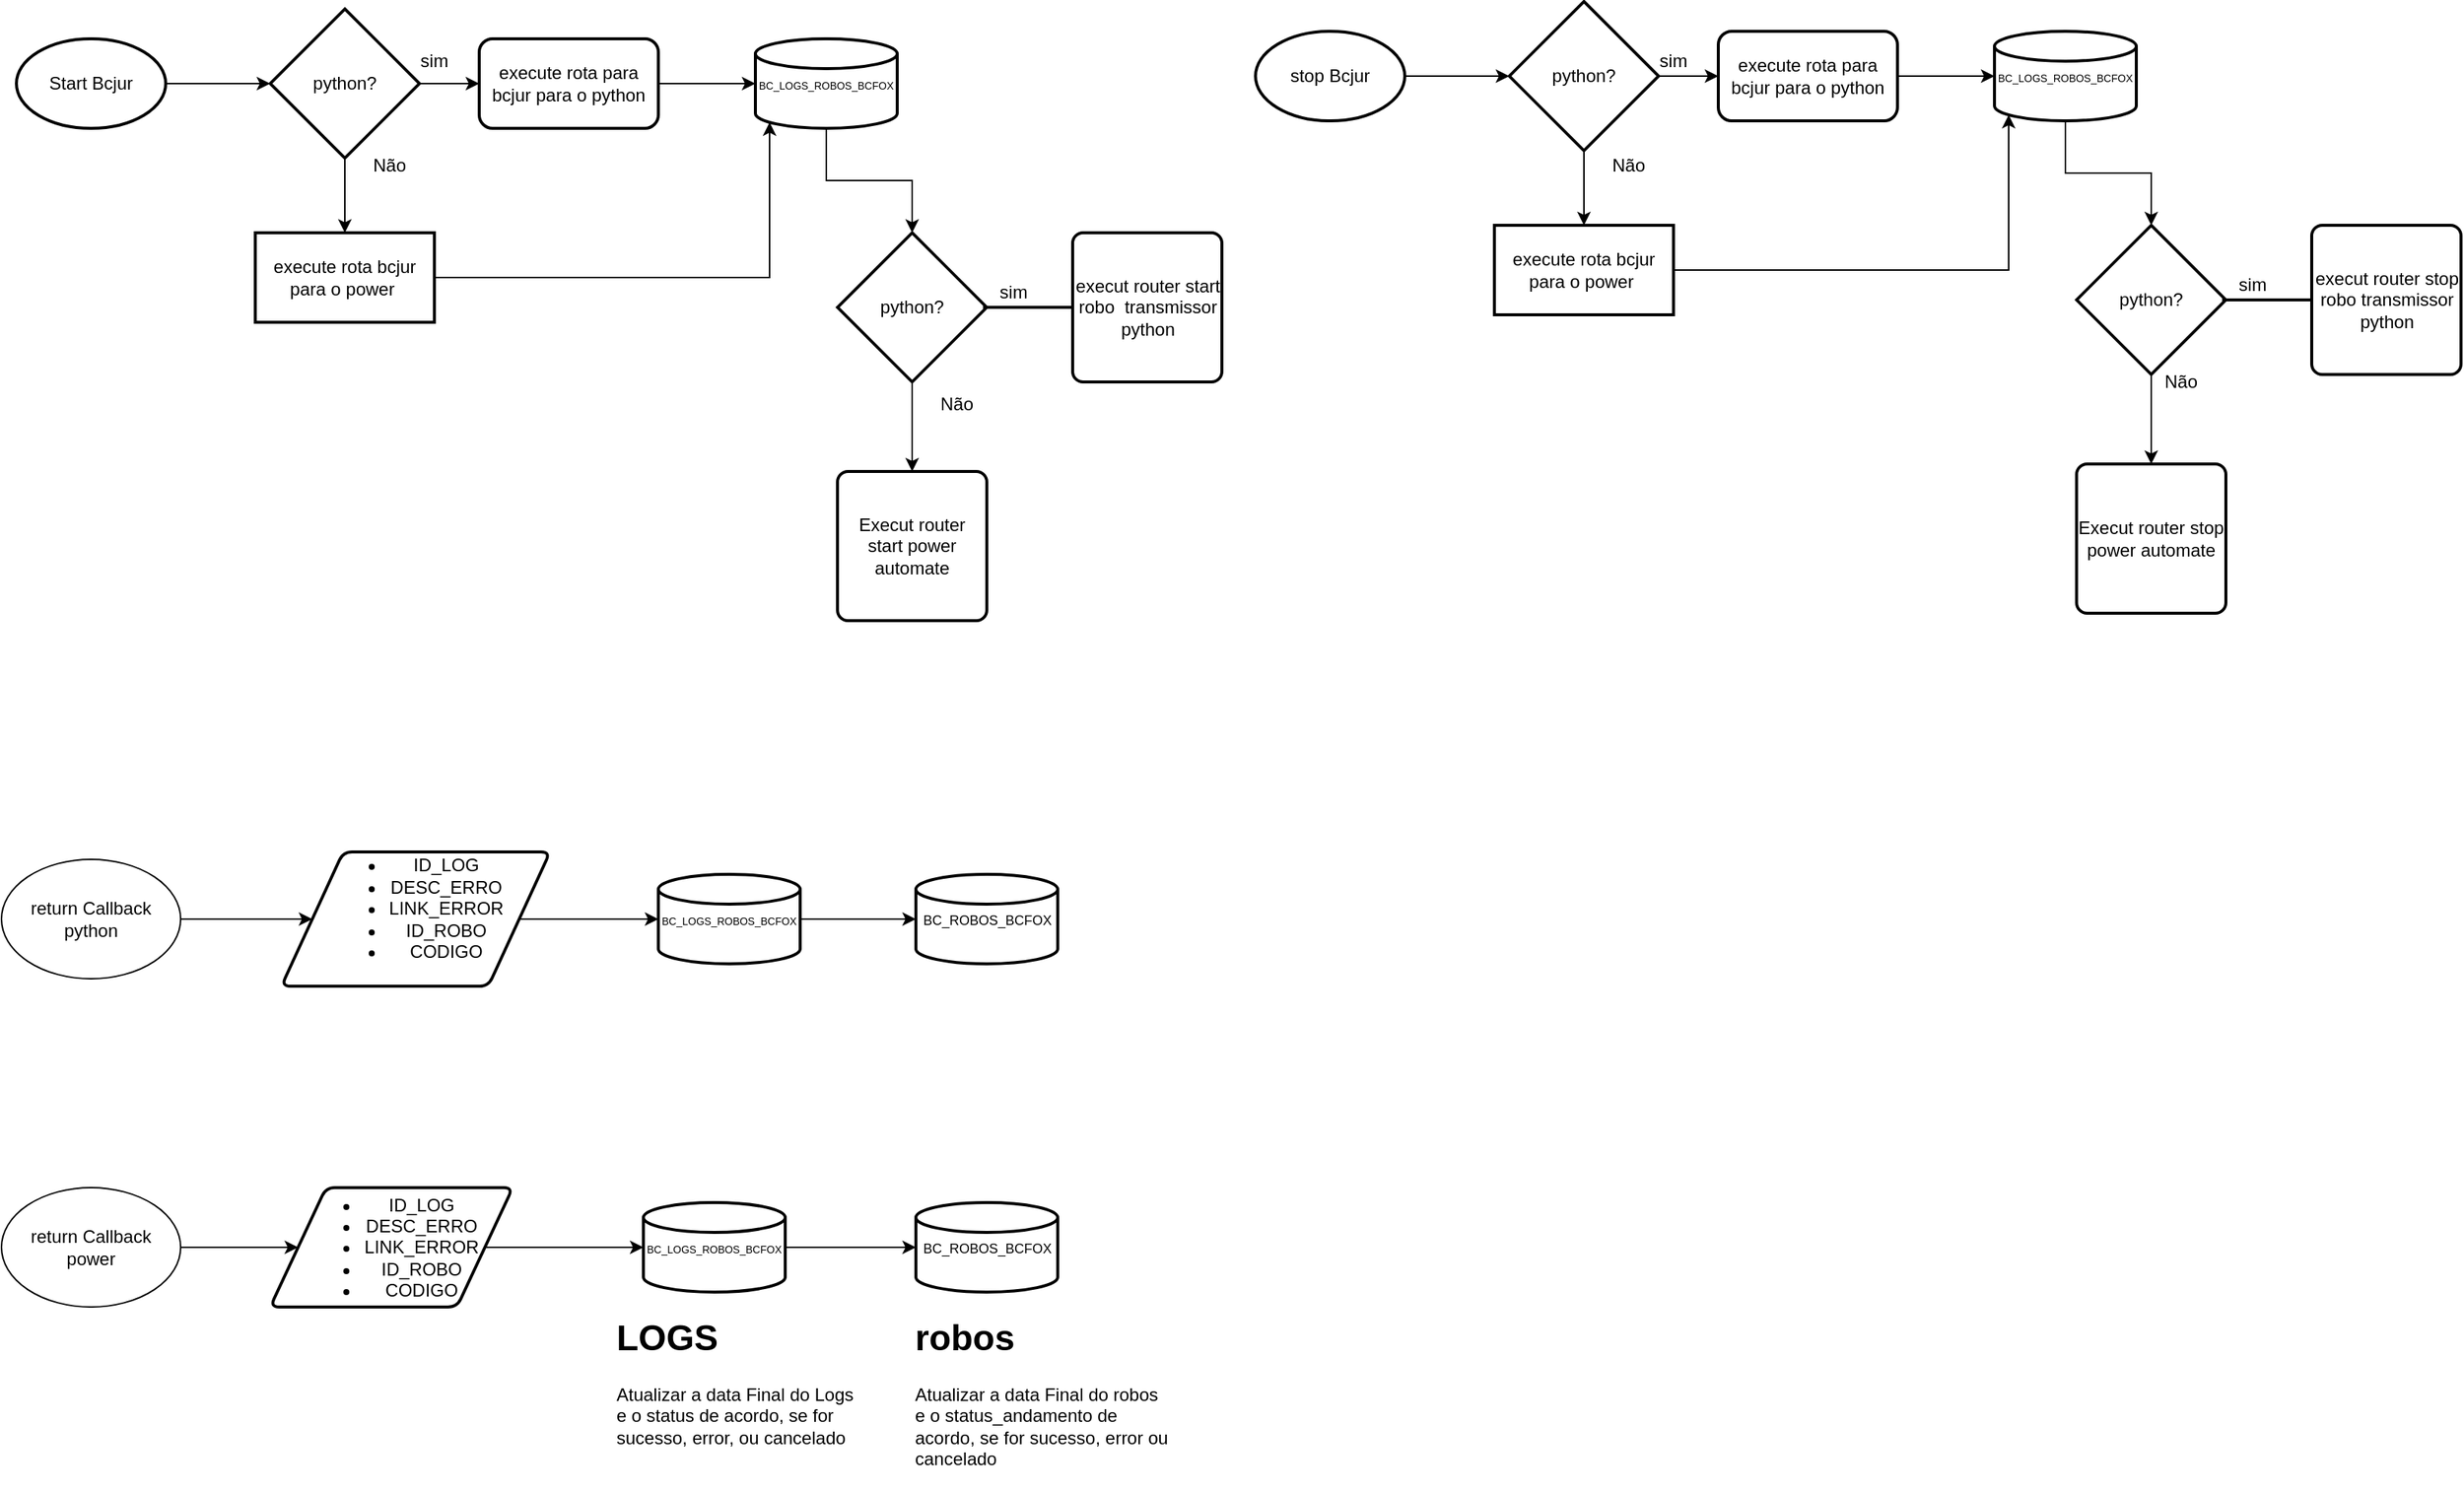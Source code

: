 <mxfile version="24.7.6">
  <diagram id="C5RBs43oDa-KdzZeNtuy" name="Page-1">
    <mxGraphModel dx="1434" dy="772" grid="1" gridSize="10" guides="1" tooltips="1" connect="1" arrows="1" fold="1" page="1" pageScale="1" pageWidth="827" pageHeight="1169" math="0" shadow="0">
      <root>
        <mxCell id="WIyWlLk6GJQsqaUBKTNV-0" />
        <mxCell id="WIyWlLk6GJQsqaUBKTNV-1" parent="WIyWlLk6GJQsqaUBKTNV-0" />
        <mxCell id="8ESFLv7Ox78BS8JMGrRh-38" value="" style="edgeStyle=orthogonalEdgeStyle;rounded=0;orthogonalLoop=1;jettySize=auto;html=1;" edge="1" parent="WIyWlLk6GJQsqaUBKTNV-1" source="8ESFLv7Ox78BS8JMGrRh-0" target="8ESFLv7Ox78BS8JMGrRh-37">
          <mxGeometry relative="1" as="geometry" />
        </mxCell>
        <mxCell id="8ESFLv7Ox78BS8JMGrRh-0" value="Start Bcjur" style="strokeWidth=2;html=1;shape=mxgraph.flowchart.start_1;whiteSpace=wrap;" vertex="1" parent="WIyWlLk6GJQsqaUBKTNV-1">
          <mxGeometry x="30" y="60" width="100" height="60" as="geometry" />
        </mxCell>
        <mxCell id="8ESFLv7Ox78BS8JMGrRh-17" value="" style="edgeStyle=orthogonalEdgeStyle;rounded=0;orthogonalLoop=1;jettySize=auto;html=1;" edge="1" parent="WIyWlLk6GJQsqaUBKTNV-1" source="8ESFLv7Ox78BS8JMGrRh-2" target="8ESFLv7Ox78BS8JMGrRh-16">
          <mxGeometry relative="1" as="geometry" />
        </mxCell>
        <mxCell id="8ESFLv7Ox78BS8JMGrRh-2" value="python?" style="strokeWidth=2;html=1;shape=mxgraph.flowchart.decision;whiteSpace=wrap;" vertex="1" parent="WIyWlLk6GJQsqaUBKTNV-1">
          <mxGeometry x="580" y="190" width="100" height="100" as="geometry" />
        </mxCell>
        <mxCell id="8ESFLv7Ox78BS8JMGrRh-10" value="" style="line;strokeWidth=2;html=1;" vertex="1" parent="WIyWlLk6GJQsqaUBKTNV-1">
          <mxGeometry x="677.5" y="235" width="60" height="10" as="geometry" />
        </mxCell>
        <mxCell id="8ESFLv7Ox78BS8JMGrRh-11" value="Não" style="text;html=1;align=center;verticalAlign=middle;whiteSpace=wrap;rounded=0;" vertex="1" parent="WIyWlLk6GJQsqaUBKTNV-1">
          <mxGeometry x="250" y="130" width="60" height="30" as="geometry" />
        </mxCell>
        <mxCell id="8ESFLv7Ox78BS8JMGrRh-12" value="sim" style="text;html=1;align=center;verticalAlign=middle;whiteSpace=wrap;rounded=0;" vertex="1" parent="WIyWlLk6GJQsqaUBKTNV-1">
          <mxGeometry x="667.5" y="215" width="60" height="30" as="geometry" />
        </mxCell>
        <mxCell id="8ESFLv7Ox78BS8JMGrRh-13" value="&lt;font style=&quot;font-size: 7px;&quot;&gt;BC_LOGS_ROBOS_BCFOX&lt;/font&gt;" style="strokeWidth=2;html=1;shape=mxgraph.flowchart.database;whiteSpace=wrap;" vertex="1" parent="WIyWlLk6GJQsqaUBKTNV-1">
          <mxGeometry x="525" y="60" width="95" height="60" as="geometry" />
        </mxCell>
        <mxCell id="8ESFLv7Ox78BS8JMGrRh-16" value="Execut router start power automate" style="rounded=1;whiteSpace=wrap;html=1;absoluteArcSize=1;arcSize=14;strokeWidth=2;" vertex="1" parent="WIyWlLk6GJQsqaUBKTNV-1">
          <mxGeometry x="580" y="350" width="100" height="100" as="geometry" />
        </mxCell>
        <mxCell id="8ESFLv7Ox78BS8JMGrRh-18" value="execut router start robo&amp;nbsp; transmissor python" style="rounded=1;whiteSpace=wrap;html=1;absoluteArcSize=1;arcSize=14;strokeWidth=2;" vertex="1" parent="WIyWlLk6GJQsqaUBKTNV-1">
          <mxGeometry x="737.5" y="190" width="100" height="100" as="geometry" />
        </mxCell>
        <mxCell id="8ESFLv7Ox78BS8JMGrRh-22" value="" style="edgeStyle=orthogonalEdgeStyle;rounded=0;orthogonalLoop=1;jettySize=auto;html=1;" edge="1" parent="WIyWlLk6GJQsqaUBKTNV-1" source="8ESFLv7Ox78BS8JMGrRh-19" target="8ESFLv7Ox78BS8JMGrRh-21">
          <mxGeometry relative="1" as="geometry" />
        </mxCell>
        <mxCell id="8ESFLv7Ox78BS8JMGrRh-19" value="return Callback python" style="ellipse;whiteSpace=wrap;html=1;" vertex="1" parent="WIyWlLk6GJQsqaUBKTNV-1">
          <mxGeometry x="20" y="610" width="120" height="80" as="geometry" />
        </mxCell>
        <mxCell id="8ESFLv7Ox78BS8JMGrRh-24" value="" style="edgeStyle=orthogonalEdgeStyle;rounded=0;orthogonalLoop=1;jettySize=auto;html=1;" edge="1" parent="WIyWlLk6GJQsqaUBKTNV-1" source="8ESFLv7Ox78BS8JMGrRh-20" target="8ESFLv7Ox78BS8JMGrRh-23">
          <mxGeometry relative="1" as="geometry" />
        </mxCell>
        <mxCell id="8ESFLv7Ox78BS8JMGrRh-20" value="return Callback&lt;br&gt;power" style="ellipse;whiteSpace=wrap;html=1;" vertex="1" parent="WIyWlLk6GJQsqaUBKTNV-1">
          <mxGeometry x="20" y="830" width="120" height="80" as="geometry" />
        </mxCell>
        <mxCell id="8ESFLv7Ox78BS8JMGrRh-28" value="" style="edgeStyle=orthogonalEdgeStyle;rounded=0;orthogonalLoop=1;jettySize=auto;html=1;" edge="1" parent="WIyWlLk6GJQsqaUBKTNV-1" source="8ESFLv7Ox78BS8JMGrRh-21" target="8ESFLv7Ox78BS8JMGrRh-26">
          <mxGeometry relative="1" as="geometry" />
        </mxCell>
        <mxCell id="8ESFLv7Ox78BS8JMGrRh-21" value="&lt;ul&gt;&lt;li&gt;ID_LOG&lt;/li&gt;&lt;li&gt;DESC_ERRO&lt;/li&gt;&lt;li&gt;LINK_ERROR&lt;/li&gt;&lt;li&gt;ID_ROBO&lt;/li&gt;&lt;li&gt;CODIGO&lt;/li&gt;&lt;/ul&gt;&lt;div&gt;&lt;br&gt;&lt;/div&gt;" style="shape=parallelogram;html=1;strokeWidth=2;perimeter=parallelogramPerimeter;whiteSpace=wrap;rounded=1;arcSize=12;size=0.23;" vertex="1" parent="WIyWlLk6GJQsqaUBKTNV-1">
          <mxGeometry x="207.5" y="605" width="180" height="90" as="geometry" />
        </mxCell>
        <mxCell id="8ESFLv7Ox78BS8JMGrRh-29" value="" style="edgeStyle=orthogonalEdgeStyle;rounded=0;orthogonalLoop=1;jettySize=auto;html=1;" edge="1" parent="WIyWlLk6GJQsqaUBKTNV-1" source="8ESFLv7Ox78BS8JMGrRh-23" target="8ESFLv7Ox78BS8JMGrRh-27">
          <mxGeometry relative="1" as="geometry" />
        </mxCell>
        <mxCell id="8ESFLv7Ox78BS8JMGrRh-23" value="&lt;div&gt;&lt;br&gt;&lt;/div&gt;&lt;ul&gt;&lt;li&gt;ID_LOG&lt;/li&gt;&lt;li&gt;DESC_ERRO&lt;/li&gt;&lt;li&gt;LINK_ERROR&lt;/li&gt;&lt;li&gt;ID_ROBO&lt;/li&gt;&lt;li&gt;CODIGO&lt;/li&gt;&lt;/ul&gt;&lt;div style=&quot;forced-color-adjust: none;&quot;&gt;&lt;br&gt;&lt;/div&gt;" style="shape=parallelogram;html=1;strokeWidth=2;perimeter=parallelogramPerimeter;whiteSpace=wrap;rounded=1;arcSize=12;size=0.23;" vertex="1" parent="WIyWlLk6GJQsqaUBKTNV-1">
          <mxGeometry x="200" y="830" width="162.5" height="80" as="geometry" />
        </mxCell>
        <mxCell id="8ESFLv7Ox78BS8JMGrRh-31" value="" style="edgeStyle=orthogonalEdgeStyle;rounded=0;orthogonalLoop=1;jettySize=auto;html=1;" edge="1" parent="WIyWlLk6GJQsqaUBKTNV-1" source="8ESFLv7Ox78BS8JMGrRh-26" target="8ESFLv7Ox78BS8JMGrRh-30">
          <mxGeometry relative="1" as="geometry" />
        </mxCell>
        <mxCell id="8ESFLv7Ox78BS8JMGrRh-26" value="&lt;font style=&quot;font-size: 7px;&quot;&gt;BC_LOGS_ROBOS_BCFOX&lt;/font&gt;" style="strokeWidth=2;html=1;shape=mxgraph.flowchart.database;whiteSpace=wrap;" vertex="1" parent="WIyWlLk6GJQsqaUBKTNV-1">
          <mxGeometry x="460" y="620" width="95" height="60" as="geometry" />
        </mxCell>
        <mxCell id="8ESFLv7Ox78BS8JMGrRh-33" value="" style="edgeStyle=orthogonalEdgeStyle;rounded=0;orthogonalLoop=1;jettySize=auto;html=1;" edge="1" parent="WIyWlLk6GJQsqaUBKTNV-1" source="8ESFLv7Ox78BS8JMGrRh-27" target="8ESFLv7Ox78BS8JMGrRh-32">
          <mxGeometry relative="1" as="geometry" />
        </mxCell>
        <mxCell id="8ESFLv7Ox78BS8JMGrRh-27" value="&lt;font style=&quot;font-size: 7px;&quot;&gt;BC_LOGS_ROBOS_BCFOX&lt;/font&gt;" style="strokeWidth=2;html=1;shape=mxgraph.flowchart.database;whiteSpace=wrap;" vertex="1" parent="WIyWlLk6GJQsqaUBKTNV-1">
          <mxGeometry x="450" y="840" width="95" height="60" as="geometry" />
        </mxCell>
        <mxCell id="8ESFLv7Ox78BS8JMGrRh-30" value="&lt;font style=&quot;font-size: 9px;&quot;&gt;BC_ROBOS_BCFOX&lt;/font&gt;" style="strokeWidth=2;html=1;shape=mxgraph.flowchart.database;whiteSpace=wrap;" vertex="1" parent="WIyWlLk6GJQsqaUBKTNV-1">
          <mxGeometry x="632.5" y="620" width="95" height="60" as="geometry" />
        </mxCell>
        <mxCell id="8ESFLv7Ox78BS8JMGrRh-32" value="&lt;font style=&quot;font-size: 9px;&quot;&gt;BC_ROBOS_BCFOX&lt;/font&gt;" style="strokeWidth=2;html=1;shape=mxgraph.flowchart.database;whiteSpace=wrap;" vertex="1" parent="WIyWlLk6GJQsqaUBKTNV-1">
          <mxGeometry x="632.5" y="840" width="95" height="60" as="geometry" />
        </mxCell>
        <mxCell id="8ESFLv7Ox78BS8JMGrRh-35" value="&lt;h1 style=&quot;margin-top: 0px;&quot;&gt;LOGS&lt;/h1&gt;&lt;p&gt;Atualizar a data Final do Logs&lt;br&gt;e o status de acordo, se for sucesso, error, ou cancelado&lt;/p&gt;" style="text;html=1;whiteSpace=wrap;overflow=hidden;rounded=0;" vertex="1" parent="WIyWlLk6GJQsqaUBKTNV-1">
          <mxGeometry x="430" y="910" width="180" height="120" as="geometry" />
        </mxCell>
        <mxCell id="8ESFLv7Ox78BS8JMGrRh-36" value="&lt;h1 style=&quot;margin-top: 0px;&quot;&gt;robos&lt;/h1&gt;&lt;p&gt;Atualizar a data Final do robos&lt;br&gt;e o status_andamento de acordo, se for sucesso, error ou cancelado&lt;/p&gt;" style="text;html=1;whiteSpace=wrap;overflow=hidden;rounded=0;" vertex="1" parent="WIyWlLk6GJQsqaUBKTNV-1">
          <mxGeometry x="630" y="910" width="180" height="120" as="geometry" />
        </mxCell>
        <mxCell id="8ESFLv7Ox78BS8JMGrRh-40" value="" style="edgeStyle=orthogonalEdgeStyle;rounded=0;orthogonalLoop=1;jettySize=auto;html=1;" edge="1" parent="WIyWlLk6GJQsqaUBKTNV-1" source="8ESFLv7Ox78BS8JMGrRh-37" target="8ESFLv7Ox78BS8JMGrRh-39">
          <mxGeometry relative="1" as="geometry" />
        </mxCell>
        <mxCell id="8ESFLv7Ox78BS8JMGrRh-42" value="" style="edgeStyle=orthogonalEdgeStyle;rounded=0;orthogonalLoop=1;jettySize=auto;html=1;" edge="1" parent="WIyWlLk6GJQsqaUBKTNV-1" source="8ESFLv7Ox78BS8JMGrRh-37" target="8ESFLv7Ox78BS8JMGrRh-41">
          <mxGeometry relative="1" as="geometry" />
        </mxCell>
        <mxCell id="8ESFLv7Ox78BS8JMGrRh-37" value="python?" style="strokeWidth=2;html=1;shape=mxgraph.flowchart.decision;whiteSpace=wrap;" vertex="1" parent="WIyWlLk6GJQsqaUBKTNV-1">
          <mxGeometry x="200" y="40" width="100" height="100" as="geometry" />
        </mxCell>
        <mxCell id="8ESFLv7Ox78BS8JMGrRh-39" value="execute rota bcjur para o power&amp;nbsp;" style="whiteSpace=wrap;html=1;strokeWidth=2;" vertex="1" parent="WIyWlLk6GJQsqaUBKTNV-1">
          <mxGeometry x="190" y="190" width="120" height="60" as="geometry" />
        </mxCell>
        <mxCell id="8ESFLv7Ox78BS8JMGrRh-41" value="execute rota para bcjur para o python" style="rounded=1;whiteSpace=wrap;html=1;strokeWidth=2;" vertex="1" parent="WIyWlLk6GJQsqaUBKTNV-1">
          <mxGeometry x="340" y="60" width="120" height="60" as="geometry" />
        </mxCell>
        <mxCell id="8ESFLv7Ox78BS8JMGrRh-43" style="edgeStyle=orthogonalEdgeStyle;rounded=0;orthogonalLoop=1;jettySize=auto;html=1;entryX=0;entryY=0.5;entryDx=0;entryDy=0;entryPerimeter=0;" edge="1" parent="WIyWlLk6GJQsqaUBKTNV-1" source="8ESFLv7Ox78BS8JMGrRh-41" target="8ESFLv7Ox78BS8JMGrRh-13">
          <mxGeometry relative="1" as="geometry" />
        </mxCell>
        <mxCell id="8ESFLv7Ox78BS8JMGrRh-44" style="edgeStyle=orthogonalEdgeStyle;rounded=0;orthogonalLoop=1;jettySize=auto;html=1;entryX=0.1;entryY=0.933;entryDx=0;entryDy=0;entryPerimeter=0;" edge="1" parent="WIyWlLk6GJQsqaUBKTNV-1" source="8ESFLv7Ox78BS8JMGrRh-39" target="8ESFLv7Ox78BS8JMGrRh-13">
          <mxGeometry relative="1" as="geometry" />
        </mxCell>
        <mxCell id="8ESFLv7Ox78BS8JMGrRh-45" style="edgeStyle=orthogonalEdgeStyle;rounded=0;orthogonalLoop=1;jettySize=auto;html=1;entryX=0.5;entryY=0;entryDx=0;entryDy=0;entryPerimeter=0;" edge="1" parent="WIyWlLk6GJQsqaUBKTNV-1" source="8ESFLv7Ox78BS8JMGrRh-13" target="8ESFLv7Ox78BS8JMGrRh-2">
          <mxGeometry relative="1" as="geometry" />
        </mxCell>
        <mxCell id="8ESFLv7Ox78BS8JMGrRh-46" value="" style="edgeStyle=orthogonalEdgeStyle;rounded=0;orthogonalLoop=1;jettySize=auto;html=1;" edge="1" parent="WIyWlLk6GJQsqaUBKTNV-1" source="8ESFLv7Ox78BS8JMGrRh-47" target="8ESFLv7Ox78BS8JMGrRh-58">
          <mxGeometry relative="1" as="geometry" />
        </mxCell>
        <mxCell id="8ESFLv7Ox78BS8JMGrRh-47" value="stop Bcjur" style="strokeWidth=2;html=1;shape=mxgraph.flowchart.start_1;whiteSpace=wrap;" vertex="1" parent="WIyWlLk6GJQsqaUBKTNV-1">
          <mxGeometry x="860" y="55" width="100" height="60" as="geometry" />
        </mxCell>
        <mxCell id="8ESFLv7Ox78BS8JMGrRh-48" value="" style="edgeStyle=orthogonalEdgeStyle;rounded=0;orthogonalLoop=1;jettySize=auto;html=1;" edge="1" parent="WIyWlLk6GJQsqaUBKTNV-1" source="8ESFLv7Ox78BS8JMGrRh-49" target="8ESFLv7Ox78BS8JMGrRh-54">
          <mxGeometry relative="1" as="geometry" />
        </mxCell>
        <mxCell id="8ESFLv7Ox78BS8JMGrRh-49" value="python?" style="strokeWidth=2;html=1;shape=mxgraph.flowchart.decision;whiteSpace=wrap;" vertex="1" parent="WIyWlLk6GJQsqaUBKTNV-1">
          <mxGeometry x="1410" y="185" width="100" height="100" as="geometry" />
        </mxCell>
        <mxCell id="8ESFLv7Ox78BS8JMGrRh-50" value="" style="line;strokeWidth=2;html=1;" vertex="1" parent="WIyWlLk6GJQsqaUBKTNV-1">
          <mxGeometry x="1507.5" y="230" width="60" height="10" as="geometry" />
        </mxCell>
        <mxCell id="8ESFLv7Ox78BS8JMGrRh-51" value="Não" style="text;html=1;align=center;verticalAlign=middle;whiteSpace=wrap;rounded=0;" vertex="1" parent="WIyWlLk6GJQsqaUBKTNV-1">
          <mxGeometry x="1450" y="275" width="60" height="30" as="geometry" />
        </mxCell>
        <mxCell id="8ESFLv7Ox78BS8JMGrRh-52" value="sim" style="text;html=1;align=center;verticalAlign=middle;whiteSpace=wrap;rounded=0;" vertex="1" parent="WIyWlLk6GJQsqaUBKTNV-1">
          <mxGeometry x="1497.5" y="210" width="60" height="30" as="geometry" />
        </mxCell>
        <mxCell id="8ESFLv7Ox78BS8JMGrRh-53" value="&lt;font style=&quot;font-size: 7px;&quot;&gt;BC_LOGS_ROBOS_BCFOX&lt;/font&gt;" style="strokeWidth=2;html=1;shape=mxgraph.flowchart.database;whiteSpace=wrap;" vertex="1" parent="WIyWlLk6GJQsqaUBKTNV-1">
          <mxGeometry x="1355" y="55" width="95" height="60" as="geometry" />
        </mxCell>
        <mxCell id="8ESFLv7Ox78BS8JMGrRh-54" value="Execut router stop power automate" style="rounded=1;whiteSpace=wrap;html=1;absoluteArcSize=1;arcSize=14;strokeWidth=2;" vertex="1" parent="WIyWlLk6GJQsqaUBKTNV-1">
          <mxGeometry x="1410" y="345" width="100" height="100" as="geometry" />
        </mxCell>
        <mxCell id="8ESFLv7Ox78BS8JMGrRh-55" value="execut router stop robo transmissor python" style="rounded=1;whiteSpace=wrap;html=1;absoluteArcSize=1;arcSize=14;strokeWidth=2;" vertex="1" parent="WIyWlLk6GJQsqaUBKTNV-1">
          <mxGeometry x="1567.5" y="185" width="100" height="100" as="geometry" />
        </mxCell>
        <mxCell id="8ESFLv7Ox78BS8JMGrRh-56" value="" style="edgeStyle=orthogonalEdgeStyle;rounded=0;orthogonalLoop=1;jettySize=auto;html=1;" edge="1" parent="WIyWlLk6GJQsqaUBKTNV-1" source="8ESFLv7Ox78BS8JMGrRh-58" target="8ESFLv7Ox78BS8JMGrRh-59">
          <mxGeometry relative="1" as="geometry" />
        </mxCell>
        <mxCell id="8ESFLv7Ox78BS8JMGrRh-57" value="" style="edgeStyle=orthogonalEdgeStyle;rounded=0;orthogonalLoop=1;jettySize=auto;html=1;" edge="1" parent="WIyWlLk6GJQsqaUBKTNV-1" source="8ESFLv7Ox78BS8JMGrRh-58" target="8ESFLv7Ox78BS8JMGrRh-60">
          <mxGeometry relative="1" as="geometry" />
        </mxCell>
        <mxCell id="8ESFLv7Ox78BS8JMGrRh-58" value="python?" style="strokeWidth=2;html=1;shape=mxgraph.flowchart.decision;whiteSpace=wrap;" vertex="1" parent="WIyWlLk6GJQsqaUBKTNV-1">
          <mxGeometry x="1030" y="35" width="100" height="100" as="geometry" />
        </mxCell>
        <mxCell id="8ESFLv7Ox78BS8JMGrRh-59" value="execute rota bcjur para o power&amp;nbsp;" style="whiteSpace=wrap;html=1;strokeWidth=2;" vertex="1" parent="WIyWlLk6GJQsqaUBKTNV-1">
          <mxGeometry x="1020" y="185" width="120" height="60" as="geometry" />
        </mxCell>
        <mxCell id="8ESFLv7Ox78BS8JMGrRh-60" value="execute rota para bcjur para o python" style="rounded=1;whiteSpace=wrap;html=1;strokeWidth=2;" vertex="1" parent="WIyWlLk6GJQsqaUBKTNV-1">
          <mxGeometry x="1170" y="55" width="120" height="60" as="geometry" />
        </mxCell>
        <mxCell id="8ESFLv7Ox78BS8JMGrRh-61" style="edgeStyle=orthogonalEdgeStyle;rounded=0;orthogonalLoop=1;jettySize=auto;html=1;entryX=0;entryY=0.5;entryDx=0;entryDy=0;entryPerimeter=0;" edge="1" parent="WIyWlLk6GJQsqaUBKTNV-1" source="8ESFLv7Ox78BS8JMGrRh-60" target="8ESFLv7Ox78BS8JMGrRh-53">
          <mxGeometry relative="1" as="geometry" />
        </mxCell>
        <mxCell id="8ESFLv7Ox78BS8JMGrRh-62" style="edgeStyle=orthogonalEdgeStyle;rounded=0;orthogonalLoop=1;jettySize=auto;html=1;entryX=0.1;entryY=0.933;entryDx=0;entryDy=0;entryPerimeter=0;" edge="1" parent="WIyWlLk6GJQsqaUBKTNV-1" source="8ESFLv7Ox78BS8JMGrRh-59" target="8ESFLv7Ox78BS8JMGrRh-53">
          <mxGeometry relative="1" as="geometry" />
        </mxCell>
        <mxCell id="8ESFLv7Ox78BS8JMGrRh-63" style="edgeStyle=orthogonalEdgeStyle;rounded=0;orthogonalLoop=1;jettySize=auto;html=1;entryX=0.5;entryY=0;entryDx=0;entryDy=0;entryPerimeter=0;" edge="1" parent="WIyWlLk6GJQsqaUBKTNV-1" source="8ESFLv7Ox78BS8JMGrRh-53" target="8ESFLv7Ox78BS8JMGrRh-49">
          <mxGeometry relative="1" as="geometry" />
        </mxCell>
        <mxCell id="8ESFLv7Ox78BS8JMGrRh-64" value="sim" style="text;html=1;align=center;verticalAlign=middle;whiteSpace=wrap;rounded=0;" vertex="1" parent="WIyWlLk6GJQsqaUBKTNV-1">
          <mxGeometry x="280" y="60" width="60" height="30" as="geometry" />
        </mxCell>
        <mxCell id="8ESFLv7Ox78BS8JMGrRh-65" value="Não" style="text;html=1;align=center;verticalAlign=middle;whiteSpace=wrap;rounded=0;" vertex="1" parent="WIyWlLk6GJQsqaUBKTNV-1">
          <mxGeometry x="630" y="290" width="60" height="30" as="geometry" />
        </mxCell>
        <mxCell id="8ESFLv7Ox78BS8JMGrRh-66" value="Não" style="text;html=1;align=center;verticalAlign=middle;whiteSpace=wrap;rounded=0;" vertex="1" parent="WIyWlLk6GJQsqaUBKTNV-1">
          <mxGeometry x="1080" y="130" width="60" height="30" as="geometry" />
        </mxCell>
        <mxCell id="8ESFLv7Ox78BS8JMGrRh-67" value="sim" style="text;html=1;align=center;verticalAlign=middle;whiteSpace=wrap;rounded=0;" vertex="1" parent="WIyWlLk6GJQsqaUBKTNV-1">
          <mxGeometry x="1110" y="60" width="60" height="30" as="geometry" />
        </mxCell>
      </root>
    </mxGraphModel>
  </diagram>
</mxfile>
